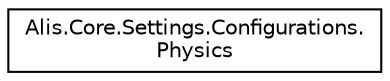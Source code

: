 digraph "Graphical Class Hierarchy"
{
 // LATEX_PDF_SIZE
  edge [fontname="Helvetica",fontsize="10",labelfontname="Helvetica",labelfontsize="10"];
  node [fontname="Helvetica",fontsize="10",shape=record];
  rankdir="LR";
  Node0 [label="Alis.Core.Settings.Configurations.\lPhysics",height=0.2,width=0.4,color="black", fillcolor="white", style="filled",URL="$class_alis_1_1_core_1_1_settings_1_1_configurations_1_1_physics.html",tooltip="The physics class"];
}
